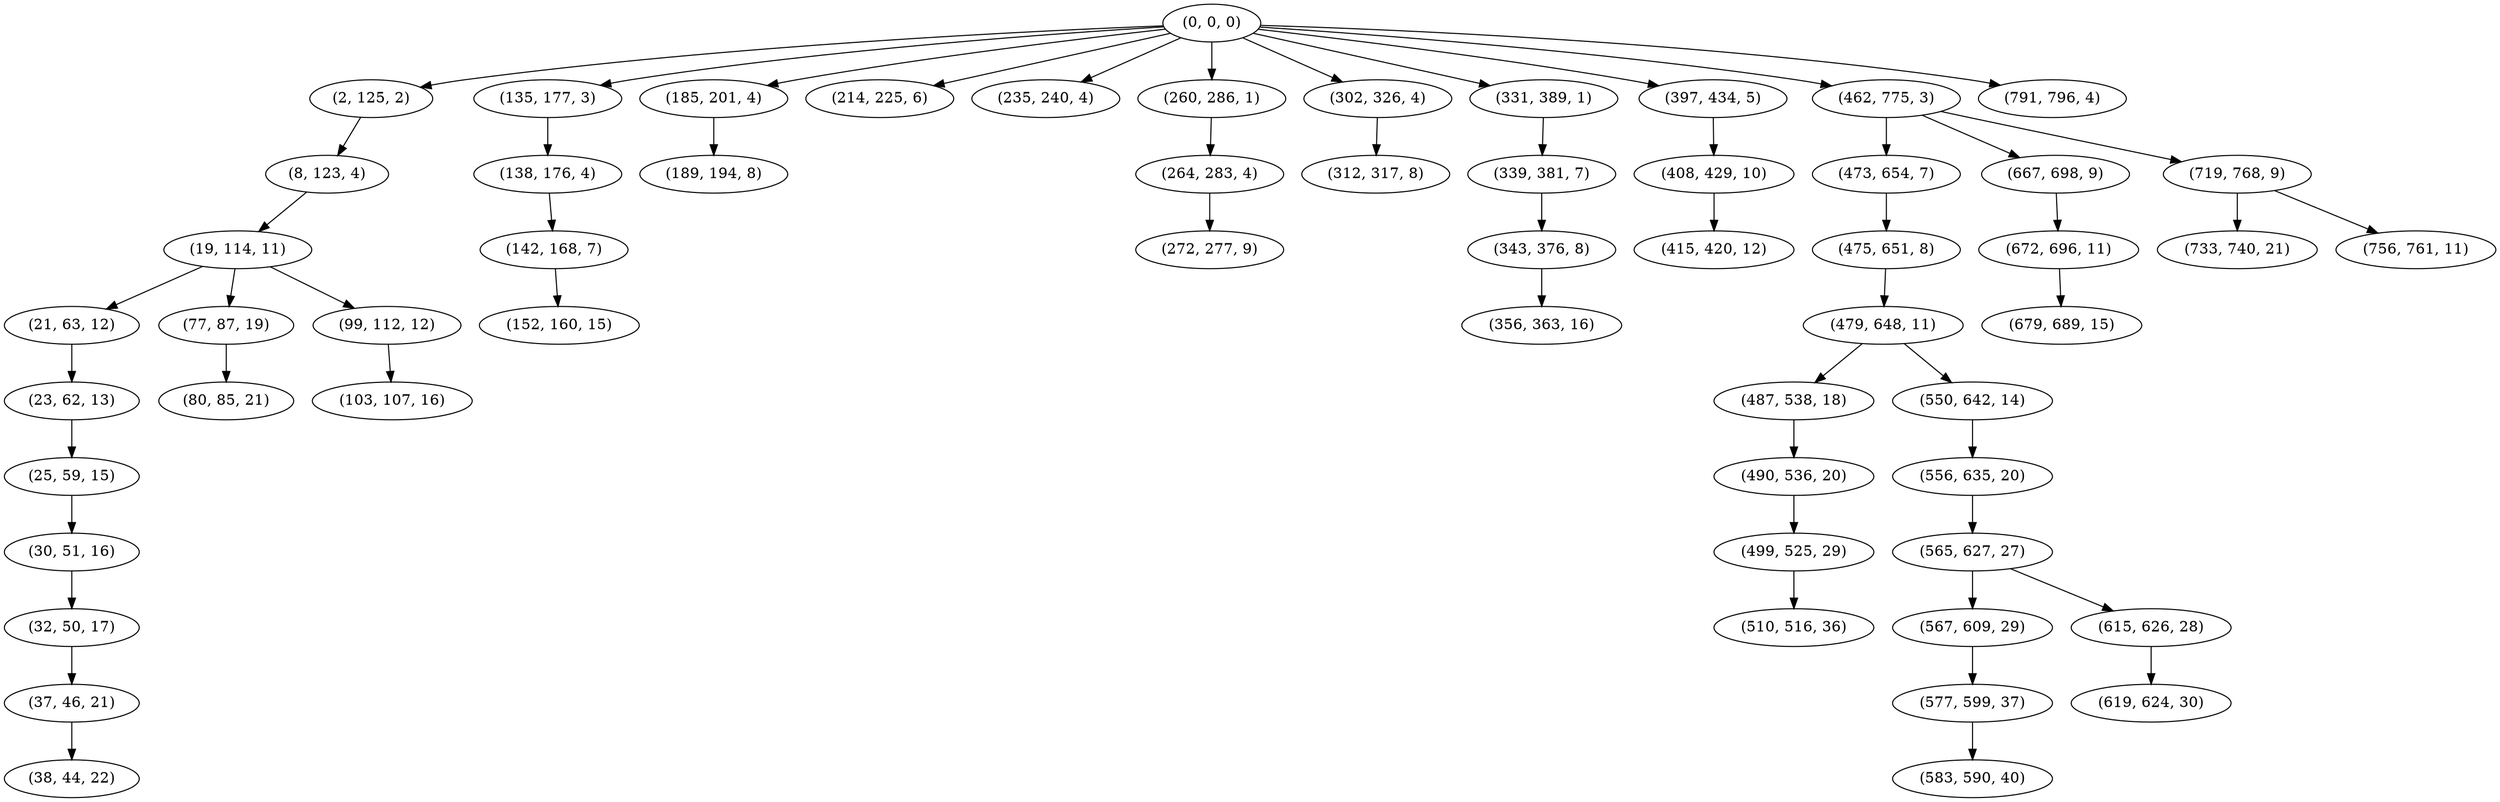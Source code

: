digraph tree {
    "(0, 0, 0)";
    "(2, 125, 2)";
    "(8, 123, 4)";
    "(19, 114, 11)";
    "(21, 63, 12)";
    "(23, 62, 13)";
    "(25, 59, 15)";
    "(30, 51, 16)";
    "(32, 50, 17)";
    "(37, 46, 21)";
    "(38, 44, 22)";
    "(77, 87, 19)";
    "(80, 85, 21)";
    "(99, 112, 12)";
    "(103, 107, 16)";
    "(135, 177, 3)";
    "(138, 176, 4)";
    "(142, 168, 7)";
    "(152, 160, 15)";
    "(185, 201, 4)";
    "(189, 194, 8)";
    "(214, 225, 6)";
    "(235, 240, 4)";
    "(260, 286, 1)";
    "(264, 283, 4)";
    "(272, 277, 9)";
    "(302, 326, 4)";
    "(312, 317, 8)";
    "(331, 389, 1)";
    "(339, 381, 7)";
    "(343, 376, 8)";
    "(356, 363, 16)";
    "(397, 434, 5)";
    "(408, 429, 10)";
    "(415, 420, 12)";
    "(462, 775, 3)";
    "(473, 654, 7)";
    "(475, 651, 8)";
    "(479, 648, 11)";
    "(487, 538, 18)";
    "(490, 536, 20)";
    "(499, 525, 29)";
    "(510, 516, 36)";
    "(550, 642, 14)";
    "(556, 635, 20)";
    "(565, 627, 27)";
    "(567, 609, 29)";
    "(577, 599, 37)";
    "(583, 590, 40)";
    "(615, 626, 28)";
    "(619, 624, 30)";
    "(667, 698, 9)";
    "(672, 696, 11)";
    "(679, 689, 15)";
    "(719, 768, 9)";
    "(733, 740, 21)";
    "(756, 761, 11)";
    "(791, 796, 4)";
    "(0, 0, 0)" -> "(2, 125, 2)";
    "(0, 0, 0)" -> "(135, 177, 3)";
    "(0, 0, 0)" -> "(185, 201, 4)";
    "(0, 0, 0)" -> "(214, 225, 6)";
    "(0, 0, 0)" -> "(235, 240, 4)";
    "(0, 0, 0)" -> "(260, 286, 1)";
    "(0, 0, 0)" -> "(302, 326, 4)";
    "(0, 0, 0)" -> "(331, 389, 1)";
    "(0, 0, 0)" -> "(397, 434, 5)";
    "(0, 0, 0)" -> "(462, 775, 3)";
    "(0, 0, 0)" -> "(791, 796, 4)";
    "(2, 125, 2)" -> "(8, 123, 4)";
    "(8, 123, 4)" -> "(19, 114, 11)";
    "(19, 114, 11)" -> "(21, 63, 12)";
    "(19, 114, 11)" -> "(77, 87, 19)";
    "(19, 114, 11)" -> "(99, 112, 12)";
    "(21, 63, 12)" -> "(23, 62, 13)";
    "(23, 62, 13)" -> "(25, 59, 15)";
    "(25, 59, 15)" -> "(30, 51, 16)";
    "(30, 51, 16)" -> "(32, 50, 17)";
    "(32, 50, 17)" -> "(37, 46, 21)";
    "(37, 46, 21)" -> "(38, 44, 22)";
    "(77, 87, 19)" -> "(80, 85, 21)";
    "(99, 112, 12)" -> "(103, 107, 16)";
    "(135, 177, 3)" -> "(138, 176, 4)";
    "(138, 176, 4)" -> "(142, 168, 7)";
    "(142, 168, 7)" -> "(152, 160, 15)";
    "(185, 201, 4)" -> "(189, 194, 8)";
    "(260, 286, 1)" -> "(264, 283, 4)";
    "(264, 283, 4)" -> "(272, 277, 9)";
    "(302, 326, 4)" -> "(312, 317, 8)";
    "(331, 389, 1)" -> "(339, 381, 7)";
    "(339, 381, 7)" -> "(343, 376, 8)";
    "(343, 376, 8)" -> "(356, 363, 16)";
    "(397, 434, 5)" -> "(408, 429, 10)";
    "(408, 429, 10)" -> "(415, 420, 12)";
    "(462, 775, 3)" -> "(473, 654, 7)";
    "(462, 775, 3)" -> "(667, 698, 9)";
    "(462, 775, 3)" -> "(719, 768, 9)";
    "(473, 654, 7)" -> "(475, 651, 8)";
    "(475, 651, 8)" -> "(479, 648, 11)";
    "(479, 648, 11)" -> "(487, 538, 18)";
    "(479, 648, 11)" -> "(550, 642, 14)";
    "(487, 538, 18)" -> "(490, 536, 20)";
    "(490, 536, 20)" -> "(499, 525, 29)";
    "(499, 525, 29)" -> "(510, 516, 36)";
    "(550, 642, 14)" -> "(556, 635, 20)";
    "(556, 635, 20)" -> "(565, 627, 27)";
    "(565, 627, 27)" -> "(567, 609, 29)";
    "(565, 627, 27)" -> "(615, 626, 28)";
    "(567, 609, 29)" -> "(577, 599, 37)";
    "(577, 599, 37)" -> "(583, 590, 40)";
    "(615, 626, 28)" -> "(619, 624, 30)";
    "(667, 698, 9)" -> "(672, 696, 11)";
    "(672, 696, 11)" -> "(679, 689, 15)";
    "(719, 768, 9)" -> "(733, 740, 21)";
    "(719, 768, 9)" -> "(756, 761, 11)";
}
